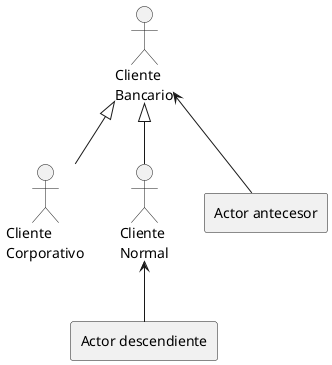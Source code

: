 @startuml
:Cliente\nBancario: as cliente
:Cliente\nCorporativo: as corporativo
:Cliente\nNormal: as normal
rectangle "Actor antecesor" as antecesor
rectangle "Actor descendiente" as descendiente

cliente <|-- corporativo
cliente <|-- normal
cliente <-- antecesor
normal <-- descendiente

@enduml
